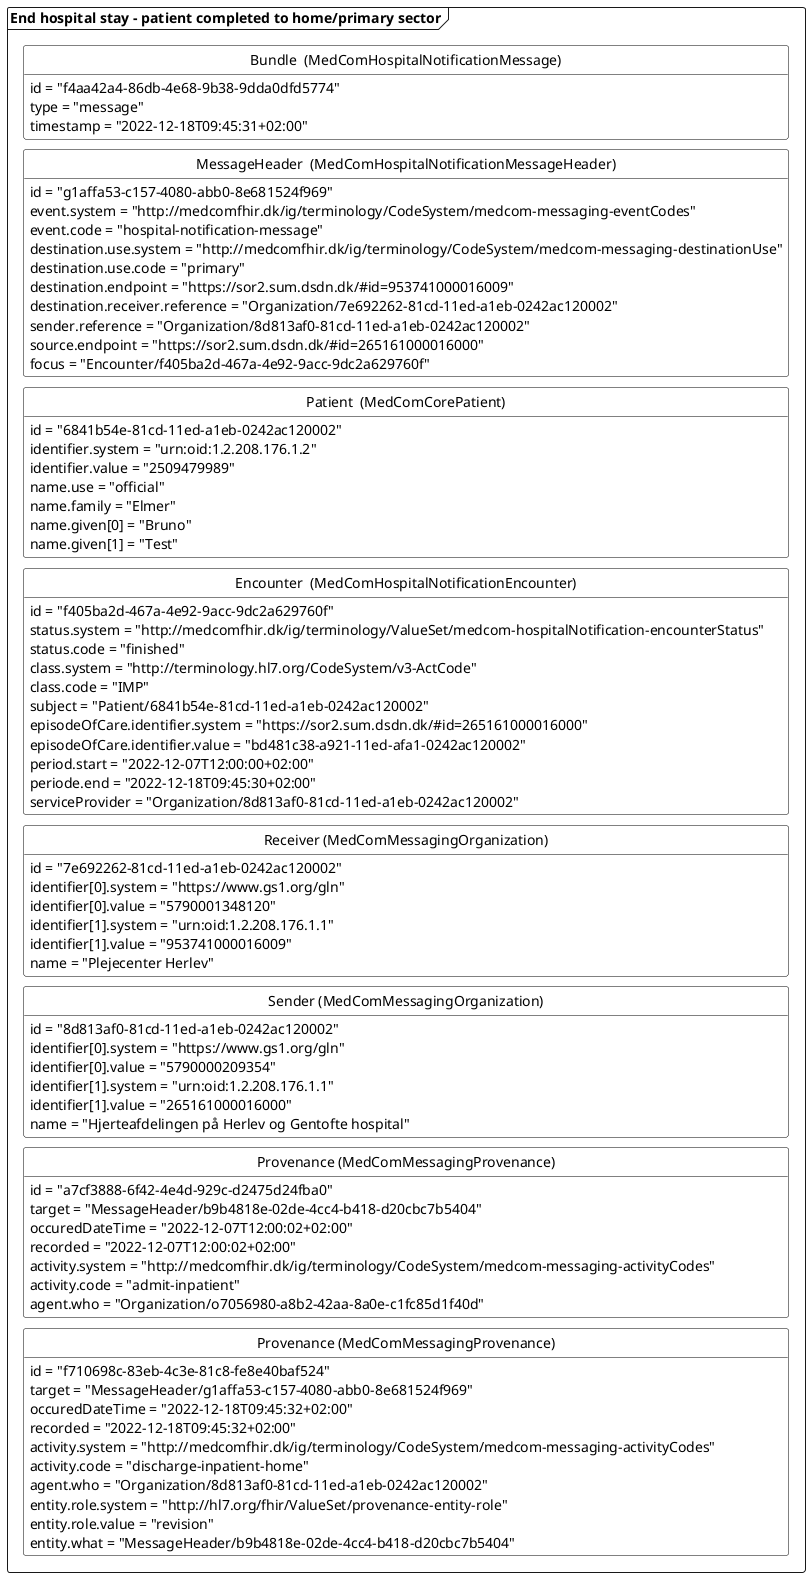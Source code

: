 @startuml HNdischargeInPat

'layout
skinparam class {
    BackgroundColor White
    BorderColor Black
    ArrowColor Black
  }
hide circle
hide empty members
skinparam SameClassWidth true
skinparam Ranksep 10


package "End hospital stay - patient completed to home/primary sector" as finished <<Frame>>{
    class "Bundle  (MedComHospitalNotificationMessage)" as finishedB{
        id = "f4aa42a4-86db-4e68-9b38-9dda0dfd5774"
        type = "message"
        timestamp = "2022-12-18T09:45:31+02:00"
    }
    class "MessageHeader  (MedComHospitalNotificationMessageHeader)" as finishedMH{
        id = "g1affa53-c157-4080-abb0-8e681524f969"
        event.system = "http://medcomfhir.dk/ig/terminology/CodeSystem/medcom-messaging-eventCodes"
        event.code = "hospital-notification-message"
        destination.use.system = "http://medcomfhir.dk/ig/terminology/CodeSystem/medcom-messaging-destinationUse"
        destination.use.code = "primary"
        destination.endpoint = "https://sor2.sum.dsdn.dk/#id=953741000016009"
        destination.receiver.reference = "Organization/7e692262-81cd-11ed-a1eb-0242ac120002"
        sender.reference = "Organization/8d813af0-81cd-11ed-a1eb-0242ac120002"
        source.endpoint = "https://sor2.sum.dsdn.dk/#id=265161000016000"
        focus = "Encounter/f405ba2d-467a-4e92-9acc-9dc2a629760f"
    }
    class "Patient  (MedComCorePatient)" as finishedPT{
        id = "6841b54e-81cd-11ed-a1eb-0242ac120002"
        identifier.system = "urn:oid:1.2.208.176.1.2"
        identifier.value = "2509479989"
        name.use = "official"
        name.family = "Elmer"
        name.given[0] = "Bruno"
        name.given[1] = "Test"
    }
    class "Encounter  (MedComHospitalNotificationEncounter)" as finishedENC{
        id = "f405ba2d-467a-4e92-9acc-9dc2a629760f"
        status.system = "http://medcomfhir.dk/ig/terminology/ValueSet/medcom-hospitalNotification-encounterStatus"
        status.code = "finished"
        class.system = "http://terminology.hl7.org/CodeSystem/v3-ActCode"
        class.code = "IMP"
        subject = "Patient/6841b54e-81cd-11ed-a1eb-0242ac120002"
        episodeOfCare.identifier.system = "https://sor2.sum.dsdn.dk/#id=265161000016000"
        episodeOfCare.identifier.value = "bd481c38-a921-11ed-afa1-0242ac120002"
        period.start = "2022-12-07T12:00:00+02:00"
        periode.end = "2022-12-18T09:45:30+02:00"
        serviceProvider = "Organization/8d813af0-81cd-11ed-a1eb-0242ac120002"
    } 
    class "Receiver (MedComMessagingOrganization)" as finishedROrg{
        id = "7e692262-81cd-11ed-a1eb-0242ac120002"
        identifier[0].system = "https://www.gs1.org/gln"
        identifier[0].value = "5790001348120"
        identifier[1].system = "urn:oid:1.2.208.176.1.1"
        identifier[1].value = "953741000016009"
        name = "Plejecenter Herlev"
    }
    class "Sender (MedComMessagingOrganization)" as finishedSOrg{
        id = "8d813af0-81cd-11ed-a1eb-0242ac120002"
        identifier[0].system = "https://www.gs1.org/gln"
        identifier[0].value = "5790000209354"
        identifier[1].system = "urn:oid:1.2.208.176.1.1"
        identifier[1].value = "265161000016000"
        name = "Hjerteafdelingen på Herlev og Gentofte hospital" 
    }
    class "Provenance (MedComMessagingProvenance)" as admitfinishedPRO{
        id = "a7cf3888-6f42-4e4d-929c-d2475d24fba0"
        target = "MessageHeader/b9b4818e-02de-4cc4-b418-d20cbc7b5404"
        occuredDateTime = "2022-12-07T12:00:02+02:00"
        recorded = "2022-12-07T12:00:02+02:00"
        activity.system = "http://medcomfhir.dk/ig/terminology/CodeSystem/medcom-messaging-activityCodes"
        activity.code = "admit-inpatient"
        agent.who = "Organization/o7056980-a8b2-42aa-8a0e-c1fc85d1f40d"
    }
    class "Provenance (MedComMessagingProvenance)" as finishedPRO{
        id = "f710698c-83eb-4c3e-81c8-fe8e40baf524"
        target = "MessageHeader/g1affa53-c157-4080-abb0-8e681524f969"
        occuredDateTime = "2022-12-18T09:45:32+02:00"
        recorded = "2022-12-18T09:45:32+02:00"
        activity.system = "http://medcomfhir.dk/ig/terminology/CodeSystem/medcom-messaging-activityCodes"
        activity.code = "discharge-inpatient-home"
        agent.who = "Organization/8d813af0-81cd-11ed-a1eb-0242ac120002"
        entity.role.system = "http://hl7.org/fhir/ValueSet/provenance-entity-role"
        entity.role.value = "revision"
        entity.what = "MessageHeader/b9b4818e-02de-4cc4-b418-d20cbc7b5404"
    }
finishedB-[hidden]-finishedMH
finishedMH-[hidden]-finishedPT
finishedPT-[hidden]-finishedENC
finishedENC-[hidden]-finishedROrg
finishedROrg-[hidden]-finishedSOrg
finishedSOrg-[hidden]-admitfinishedPRO
admitfinishedPRO-[hidden]-finishedPRO

}
' pile mellem de to beskeder
' admit --> finished


@enduml

